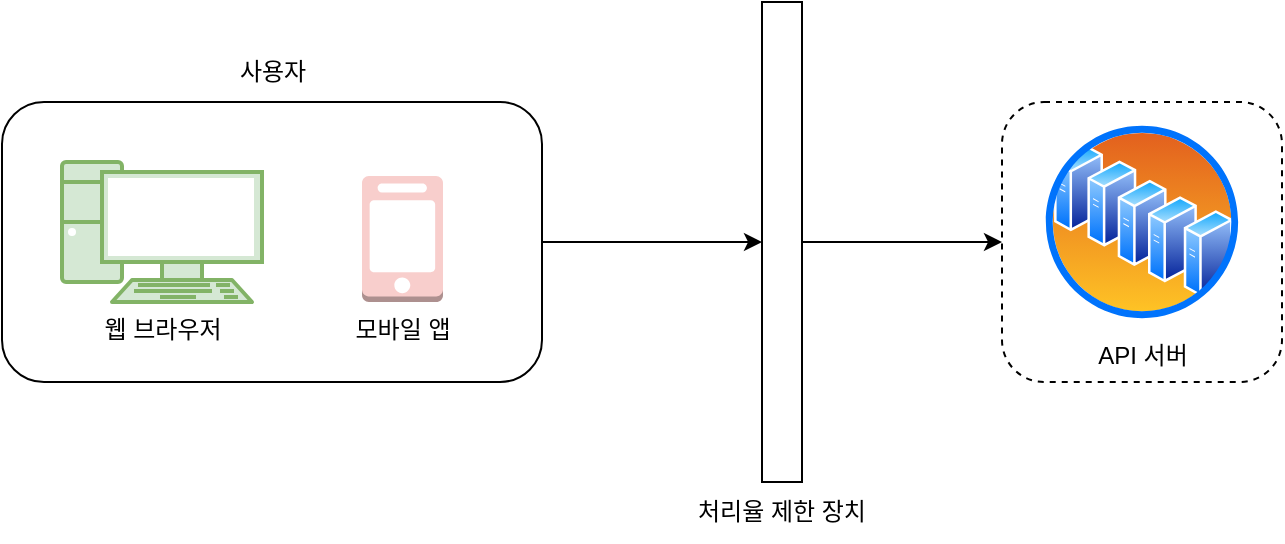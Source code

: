 <mxfile version="26.0.11">
  <diagram name="페이지-1" id="1VsbR1e-CeQdv5RwBTZg">
    <mxGraphModel dx="1434" dy="772" grid="1" gridSize="10" guides="1" tooltips="1" connect="1" arrows="1" fold="1" page="1" pageScale="1" pageWidth="827" pageHeight="1169" math="0" shadow="0">
      <root>
        <mxCell id="0" />
        <mxCell id="1" parent="0" />
        <mxCell id="U7vdtnx9n0aUiC94hZX1-1" value="" style="edgeStyle=orthogonalEdgeStyle;rounded=0;orthogonalLoop=1;jettySize=auto;html=1;" edge="1" parent="1" source="U7vdtnx9n0aUiC94hZX1-9" target="U7vdtnx9n0aUiC94hZX1-6">
          <mxGeometry relative="1" as="geometry" />
        </mxCell>
        <mxCell id="U7vdtnx9n0aUiC94hZX1-2" value="" style="rounded=1;whiteSpace=wrap;html=1;" vertex="1" parent="1">
          <mxGeometry x="70" y="110" width="270" height="140" as="geometry" />
        </mxCell>
        <mxCell id="U7vdtnx9n0aUiC94hZX1-3" value="&lt;font&gt;웹 브라우저&lt;/font&gt;" style="verticalAlign=top;verticalLabelPosition=bottom;labelPosition=center;align=center;html=1;outlineConnect=0;gradientDirection=north;strokeWidth=1;shape=mxgraph.networks.pc;fillColor=#d5e8d4;strokeColor=#82b366;" vertex="1" parent="1">
          <mxGeometry x="100" y="140" width="100" height="70" as="geometry" />
        </mxCell>
        <mxCell id="U7vdtnx9n0aUiC94hZX1-4" value="모바일 앱" style="outlineConnect=0;dashed=0;verticalLabelPosition=bottom;verticalAlign=top;align=center;html=1;shape=mxgraph.aws3.mobile_client;fillColor=#f8cecc;strokeColor=#b85450;" vertex="1" parent="1">
          <mxGeometry x="250" y="147" width="40.5" height="63" as="geometry" />
        </mxCell>
        <mxCell id="U7vdtnx9n0aUiC94hZX1-5" value="사용자" style="text;html=1;align=center;verticalAlign=middle;resizable=0;points=[];autosize=1;strokeColor=none;fillColor=none;" vertex="1" parent="1">
          <mxGeometry x="175" y="80" width="60" height="30" as="geometry" />
        </mxCell>
        <mxCell id="U7vdtnx9n0aUiC94hZX1-6" value="" style="whiteSpace=wrap;html=1;rounded=1;dashed=1;" vertex="1" parent="1">
          <mxGeometry x="570" y="110" width="140" height="140" as="geometry" />
        </mxCell>
        <mxCell id="U7vdtnx9n0aUiC94hZX1-7" value="API 서버" style="image;aspect=fixed;perimeter=ellipsePerimeter;html=1;align=center;shadow=0;dashed=0;spacingTop=3;image=img/lib/active_directory/server_farm.svg;" vertex="1" parent="1">
          <mxGeometry x="590" y="120" width="100" height="100" as="geometry" />
        </mxCell>
        <mxCell id="U7vdtnx9n0aUiC94hZX1-10" value="" style="edgeStyle=orthogonalEdgeStyle;rounded=0;orthogonalLoop=1;jettySize=auto;html=1;" edge="1" parent="1" source="U7vdtnx9n0aUiC94hZX1-2" target="U7vdtnx9n0aUiC94hZX1-9">
          <mxGeometry relative="1" as="geometry">
            <mxPoint x="340" y="180" as="sourcePoint" />
            <mxPoint x="570" y="180" as="targetPoint" />
          </mxGeometry>
        </mxCell>
        <mxCell id="U7vdtnx9n0aUiC94hZX1-9" value="" style="rounded=0;whiteSpace=wrap;html=1;" vertex="1" parent="1">
          <mxGeometry x="450" y="60" width="20" height="240" as="geometry" />
        </mxCell>
        <mxCell id="U7vdtnx9n0aUiC94hZX1-11" value="처리율 제한 장치" style="text;html=1;align=center;verticalAlign=middle;whiteSpace=wrap;rounded=0;" vertex="1" parent="1">
          <mxGeometry x="405" y="300" width="110" height="30" as="geometry" />
        </mxCell>
      </root>
    </mxGraphModel>
  </diagram>
</mxfile>
